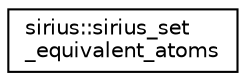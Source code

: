 digraph "Graphical Class Hierarchy"
{
 // INTERACTIVE_SVG=YES
  edge [fontname="Helvetica",fontsize="10",labelfontname="Helvetica",labelfontsize="10"];
  node [fontname="Helvetica",fontsize="10",shape=record];
  rankdir="LR";
  Node1 [label="sirius::sirius_set\l_equivalent_atoms",height=0.2,width=0.4,color="black", fillcolor="white", style="filled",URL="$interfacesirius_1_1sirius__set__equivalent__atoms.html"];
}
